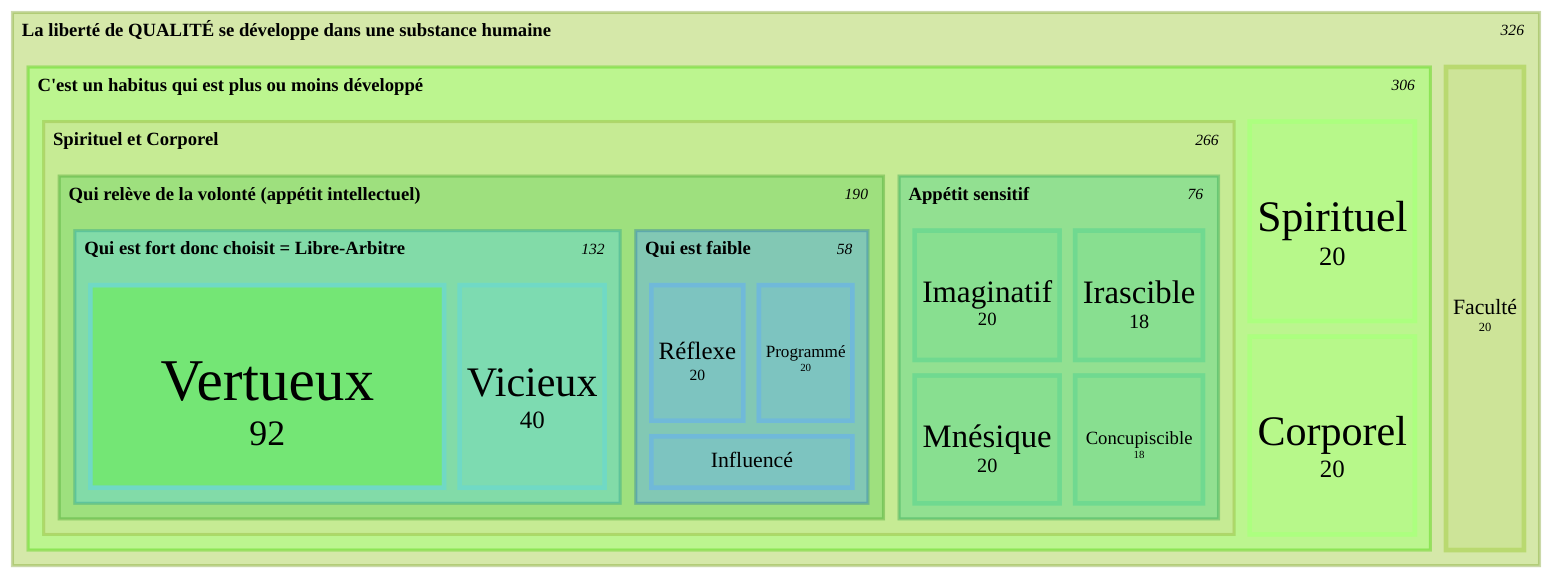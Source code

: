---
config:
  theme: forest
  themeVariables:
    fontFamily: verdana
---
treemap-beta
%% Diagramme pour la liberté de qualité
"La liberté de QUALITÉ se développe dans une substance humaine"
    "C'est un habitus qui est plus ou moins développé"
    %% J'avais choisi au départ de mettre qualité mais j'ai préféré
    %% le terme d'habitus
      "Spirituel et Corporel"
        "Qui relève de la volonté (appétit intellectuel)"
            "Qui est fort donc choisit = Libre-Arbitre"
                "Vertueux":92:::important
                "Vicieux":40
            "Qui est faible"
              "Réflexe":20
              "Programmé":20
              "Influencé":18
        "Appétit sensitif"
            "Irascible":18
            "Concupiscible":18
            "Imaginatif":20
            "Mnésique":20
      "Spirituel":20
      "Corporel":20
    "Faculté":20
classDef important fill:#5F0